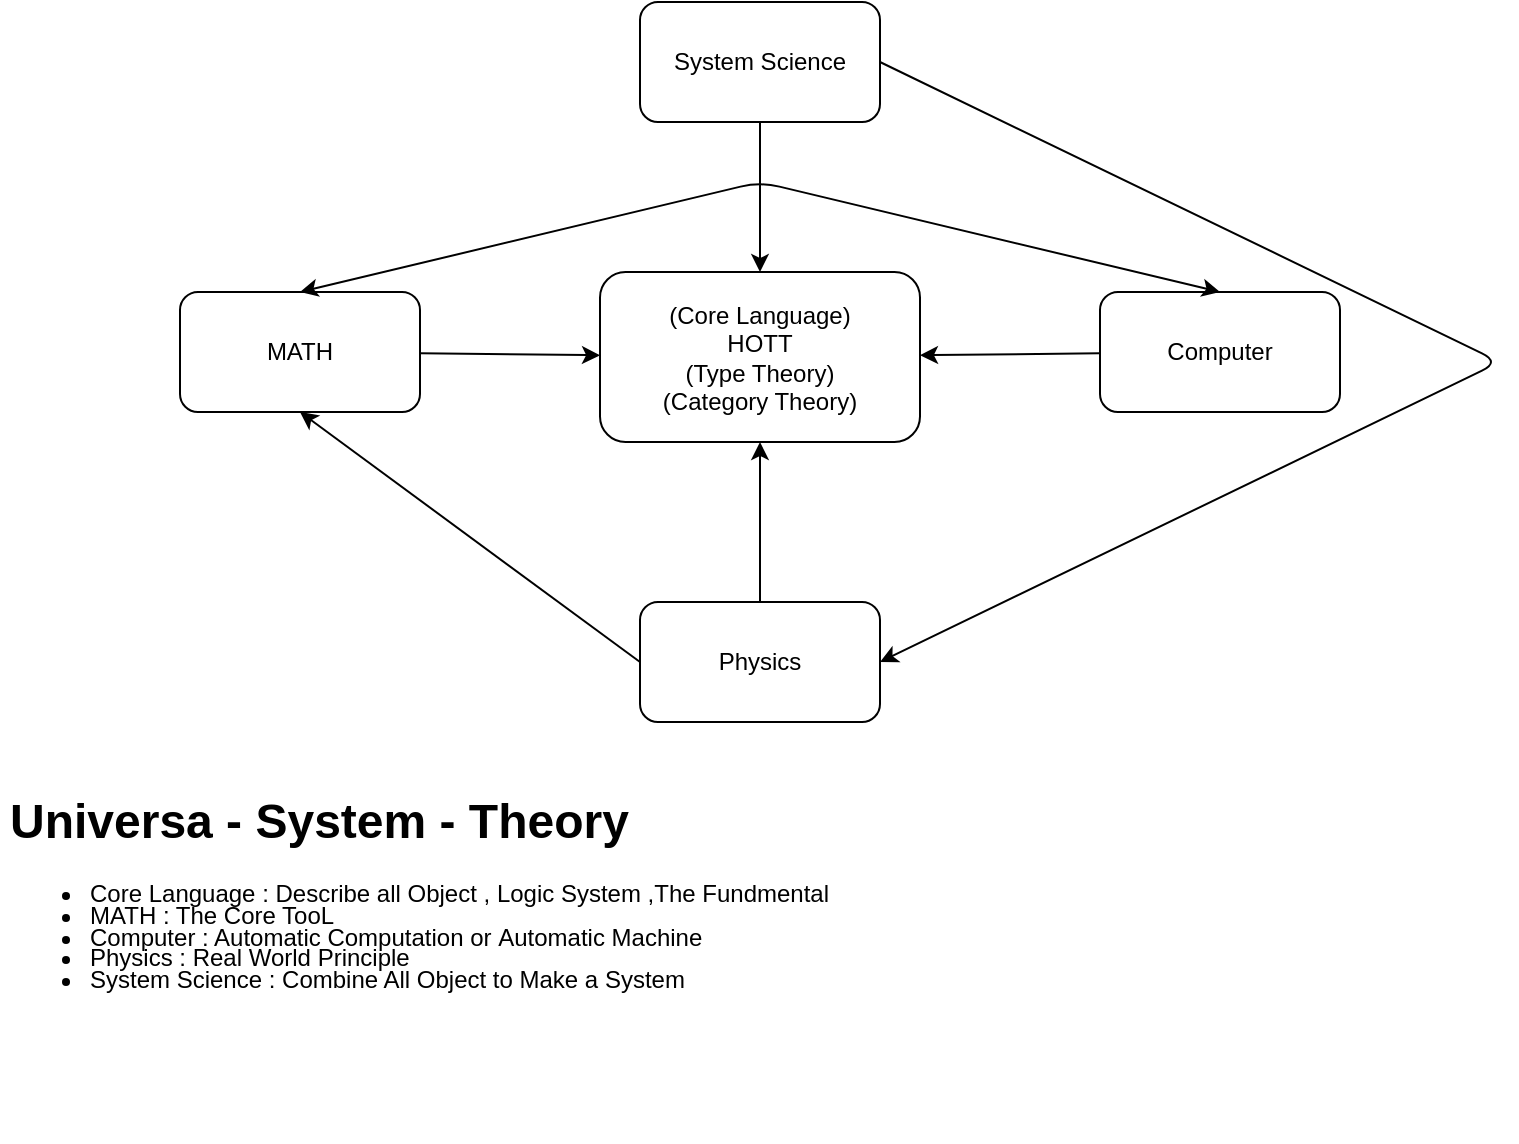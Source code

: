 <mxfile>
    <diagram id="ZP08rovL5hqnxZGH0alG" name="Page-1">
        <mxGraphModel dx="892" dy="466" grid="1" gridSize="10" guides="1" tooltips="1" connect="1" arrows="1" fold="1" page="1" pageScale="1" pageWidth="827" pageHeight="1169" math="0" shadow="0">
            <root>
                <mxCell id="0"/>
                <mxCell id="1" parent="0"/>
                <mxCell id="24" value="" style="edgeStyle=none;rounded=1;html=1;fontSize=12;" edge="1" parent="1" source="3" target="6">
                    <mxGeometry relative="1" as="geometry"/>
                </mxCell>
                <mxCell id="3" value="MATH" style="rounded=1;whiteSpace=wrap;html=1;" vertex="1" parent="1">
                    <mxGeometry x="110" y="285" width="120" height="60" as="geometry"/>
                </mxCell>
                <mxCell id="25" value="" style="edgeStyle=none;rounded=1;html=1;fontSize=12;" edge="1" parent="1" source="5" target="6">
                    <mxGeometry relative="1" as="geometry"/>
                </mxCell>
                <mxCell id="5" value="Computer&lt;br&gt;" style="rounded=1;whiteSpace=wrap;html=1;" vertex="1" parent="1">
                    <mxGeometry x="570" y="285" width="120" height="60" as="geometry"/>
                </mxCell>
                <mxCell id="6" value="(Core Language)&lt;br&gt;HOTT&lt;br&gt;(Type Theory)&lt;br&gt;(Category Theory)" style="rounded=1;whiteSpace=wrap;html=1;" vertex="1" parent="1">
                    <mxGeometry x="320" y="275" width="160" height="85" as="geometry"/>
                </mxCell>
                <mxCell id="26" value="" style="edgeStyle=none;rounded=1;html=1;fontSize=12;" edge="1" parent="1" source="7" target="6">
                    <mxGeometry relative="1" as="geometry"/>
                </mxCell>
                <mxCell id="7" value="Physics" style="rounded=1;whiteSpace=wrap;html=1;" vertex="1" parent="1">
                    <mxGeometry x="340" y="440" width="120" height="60" as="geometry"/>
                </mxCell>
                <mxCell id="27" value="" style="edgeStyle=none;rounded=1;html=1;fontSize=12;" edge="1" parent="1" source="8" target="6">
                    <mxGeometry relative="1" as="geometry"/>
                </mxCell>
                <mxCell id="8" value="System Science" style="rounded=1;whiteSpace=wrap;html=1;" vertex="1" parent="1">
                    <mxGeometry x="340" y="140" width="120" height="60" as="geometry"/>
                </mxCell>
                <mxCell id="10" value="&lt;h1&gt;Universa - System - Theory&lt;/h1&gt;&lt;p style=&quot;line-height: 120%;&quot;&gt;&lt;/p&gt;&lt;ul style=&quot;line-height: 90%;&quot;&gt;&lt;li&gt;Core Language : Describe all Object , Logic System ,The Fundmental&amp;nbsp;&lt;/li&gt;&lt;li&gt;MATH : The Core TooL&amp;nbsp;&lt;/li&gt;&lt;li&gt;Computer : Automatic Computation or&amp;nbsp;Automatic Machine&lt;/li&gt;&lt;li&gt;Physics : Real World Principle&lt;/li&gt;&lt;li&gt;System Science : Combine All Object to Make a System&lt;/li&gt;&lt;/ul&gt;&lt;p&gt;&lt;/p&gt;&lt;p style=&quot;line-height: 0%;&quot;&gt;&lt;br&gt;&lt;/p&gt;" style="text;html=1;strokeColor=none;fillColor=none;spacing=5;spacingTop=-20;whiteSpace=wrap;overflow=hidden;rounded=0;" vertex="1" parent="1">
                    <mxGeometry x="20" y="530" width="630" height="180" as="geometry"/>
                </mxCell>
                <mxCell id="28" value="" style="endArrow=classic;startArrow=classic;html=1;rounded=1;fontSize=12;exitX=0.5;exitY=0;exitDx=0;exitDy=0;entryX=0.5;entryY=0;entryDx=0;entryDy=0;" edge="1" parent="1" source="5" target="3">
                    <mxGeometry width="50" height="50" relative="1" as="geometry">
                        <mxPoint x="590" y="280" as="sourcePoint"/>
                        <mxPoint x="640" y="230" as="targetPoint"/>
                        <Array as="points">
                            <mxPoint x="400" y="230"/>
                        </Array>
                    </mxGeometry>
                </mxCell>
                <mxCell id="30" value="" style="endArrow=classic;html=1;rounded=1;fontSize=12;exitX=0;exitY=0.5;exitDx=0;exitDy=0;entryX=0.5;entryY=1;entryDx=0;entryDy=0;" edge="1" parent="1" source="7" target="3">
                    <mxGeometry width="50" height="50" relative="1" as="geometry">
                        <mxPoint x="170" y="450" as="sourcePoint"/>
                        <mxPoint x="220" y="400" as="targetPoint"/>
                    </mxGeometry>
                </mxCell>
                <mxCell id="32" value="" style="endArrow=classic;html=1;rounded=1;fontSize=12;exitX=1;exitY=0.5;exitDx=0;exitDy=0;entryX=1;entryY=0.5;entryDx=0;entryDy=0;" edge="1" parent="1" source="8" target="7">
                    <mxGeometry width="50" height="50" relative="1" as="geometry">
                        <mxPoint x="570" y="190" as="sourcePoint"/>
                        <mxPoint x="620" y="140" as="targetPoint"/>
                        <Array as="points">
                            <mxPoint x="770" y="320"/>
                        </Array>
                    </mxGeometry>
                </mxCell>
            </root>
        </mxGraphModel>
    </diagram>
</mxfile>